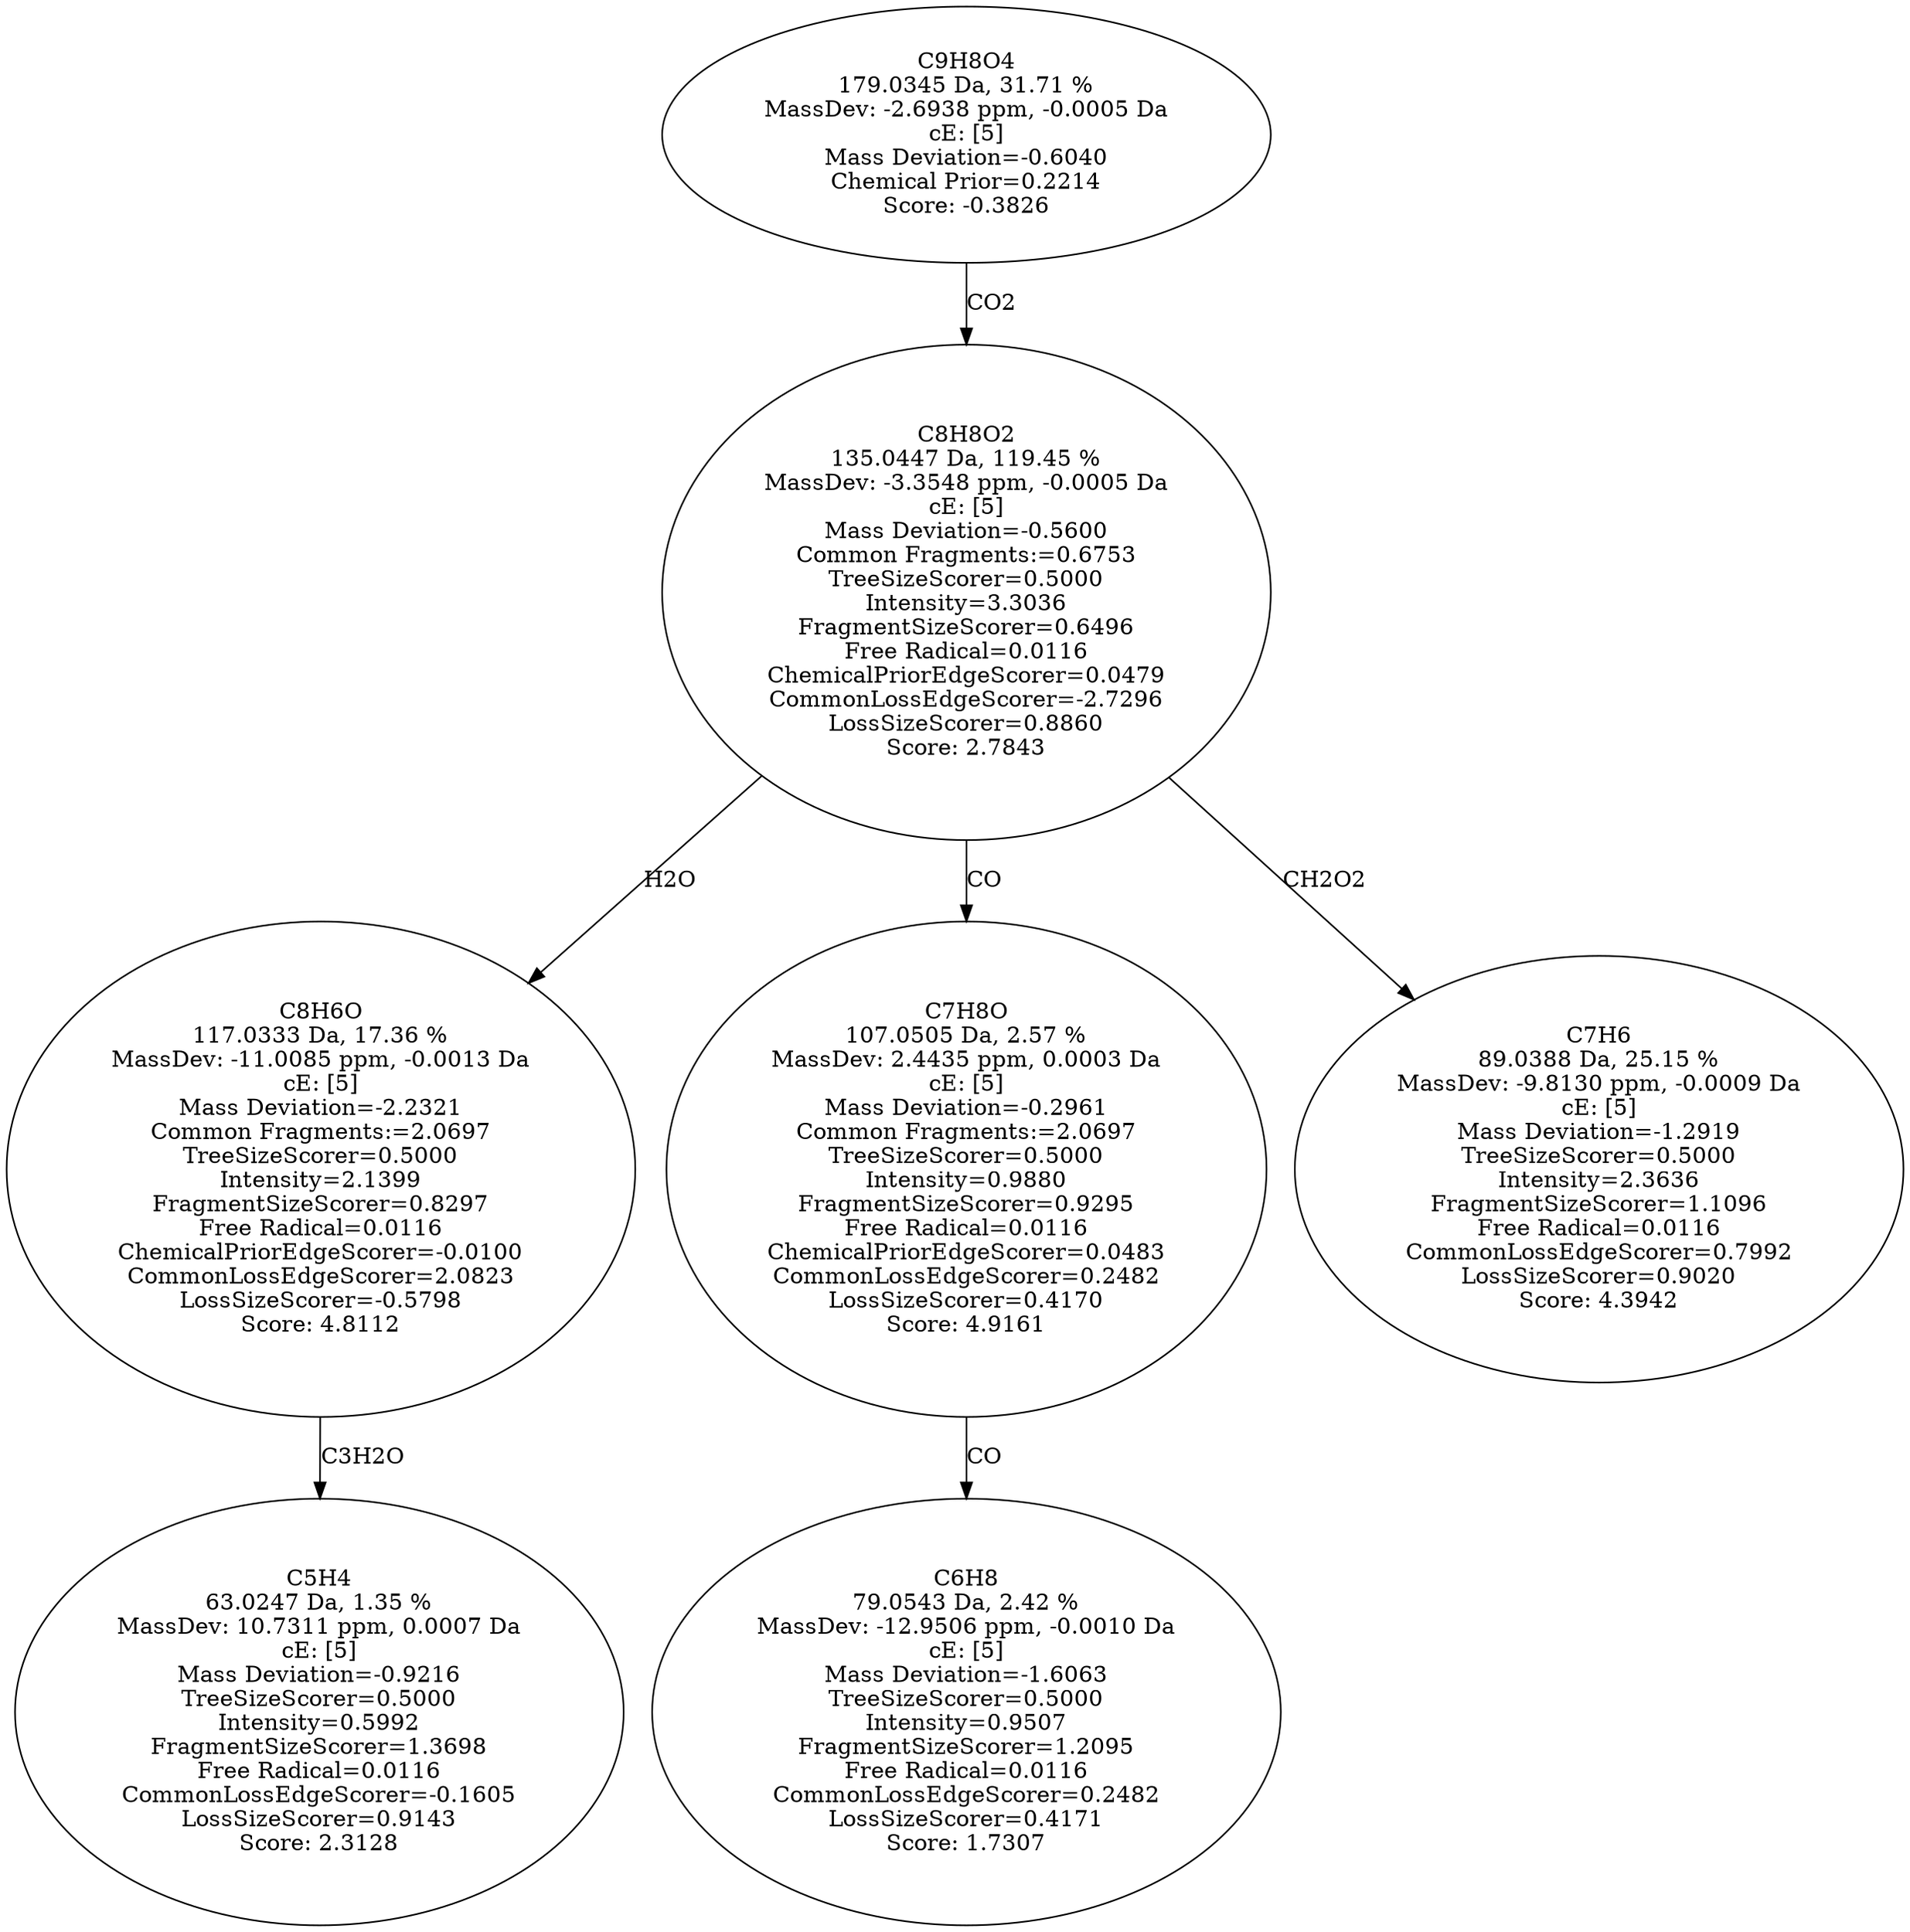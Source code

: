 strict digraph {
v1 [label="C5H4\n63.0247 Da, 1.35 %\nMassDev: 10.7311 ppm, 0.0007 Da\ncE: [5]\nMass Deviation=-0.9216\nTreeSizeScorer=0.5000\nIntensity=0.5992\nFragmentSizeScorer=1.3698\nFree Radical=0.0116\nCommonLossEdgeScorer=-0.1605\nLossSizeScorer=0.9143\nScore: 2.3128"];
v2 [label="C8H6O\n117.0333 Da, 17.36 %\nMassDev: -11.0085 ppm, -0.0013 Da\ncE: [5]\nMass Deviation=-2.2321\nCommon Fragments:=2.0697\nTreeSizeScorer=0.5000\nIntensity=2.1399\nFragmentSizeScorer=0.8297\nFree Radical=0.0116\nChemicalPriorEdgeScorer=-0.0100\nCommonLossEdgeScorer=2.0823\nLossSizeScorer=-0.5798\nScore: 4.8112"];
v3 [label="C6H8\n79.0543 Da, 2.42 %\nMassDev: -12.9506 ppm, -0.0010 Da\ncE: [5]\nMass Deviation=-1.6063\nTreeSizeScorer=0.5000\nIntensity=0.9507\nFragmentSizeScorer=1.2095\nFree Radical=0.0116\nCommonLossEdgeScorer=0.2482\nLossSizeScorer=0.4171\nScore: 1.7307"];
v4 [label="C7H8O\n107.0505 Da, 2.57 %\nMassDev: 2.4435 ppm, 0.0003 Da\ncE: [5]\nMass Deviation=-0.2961\nCommon Fragments:=2.0697\nTreeSizeScorer=0.5000\nIntensity=0.9880\nFragmentSizeScorer=0.9295\nFree Radical=0.0116\nChemicalPriorEdgeScorer=0.0483\nCommonLossEdgeScorer=0.2482\nLossSizeScorer=0.4170\nScore: 4.9161"];
v5 [label="C7H6\n89.0388 Da, 25.15 %\nMassDev: -9.8130 ppm, -0.0009 Da\ncE: [5]\nMass Deviation=-1.2919\nTreeSizeScorer=0.5000\nIntensity=2.3636\nFragmentSizeScorer=1.1096\nFree Radical=0.0116\nCommonLossEdgeScorer=0.7992\nLossSizeScorer=0.9020\nScore: 4.3942"];
v6 [label="C8H8O2\n135.0447 Da, 119.45 %\nMassDev: -3.3548 ppm, -0.0005 Da\ncE: [5]\nMass Deviation=-0.5600\nCommon Fragments:=0.6753\nTreeSizeScorer=0.5000\nIntensity=3.3036\nFragmentSizeScorer=0.6496\nFree Radical=0.0116\nChemicalPriorEdgeScorer=0.0479\nCommonLossEdgeScorer=-2.7296\nLossSizeScorer=0.8860\nScore: 2.7843"];
v7 [label="C9H8O4\n179.0345 Da, 31.71 %\nMassDev: -2.6938 ppm, -0.0005 Da\ncE: [5]\nMass Deviation=-0.6040\nChemical Prior=0.2214\nScore: -0.3826"];
v2 -> v1 [label="C3H2O"];
v6 -> v2 [label="H2O"];
v4 -> v3 [label="CO"];
v6 -> v4 [label="CO"];
v6 -> v5 [label="CH2O2"];
v7 -> v6 [label="CO2"];
}